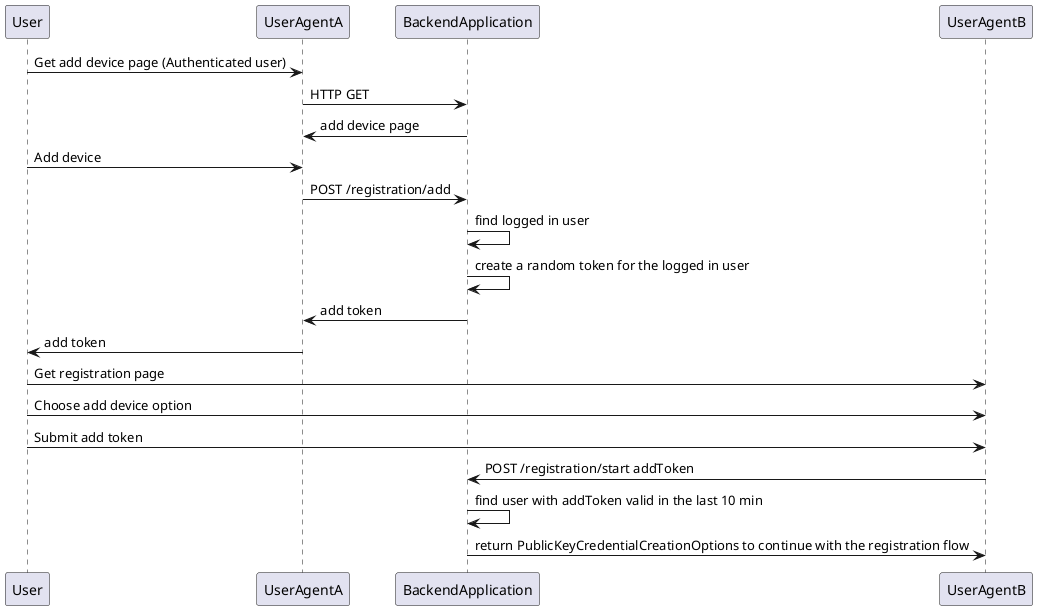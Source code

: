 @startuml
User -> UserAgentA : Get add device page (Authenticated user)
UserAgentA -> BackendApplication : HTTP GET
BackendApplication -> UserAgentA : add device page
User -> UserAgentA : Add device
UserAgentA -> BackendApplication : POST /registration/add
BackendApplication -> BackendApplication : find logged in user
BackendApplication -> BackendApplication : create a random token for the logged in user
BackendApplication -> UserAgentA : add token
UserAgentA -> User : add token
User -> UserAgentB : Get registration page
User -> UserAgentB : Choose add device option
User -> UserAgentB : Submit add token
UserAgentB -> BackendApplication : POST /registration/start addToken
BackendApplication -> BackendApplication : find user with addToken valid in the last 10 min
BackendApplication -> UserAgentB :  return PublicKeyCredentialCreationOptions to continue with the registration flow
@enduml
